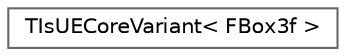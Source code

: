 digraph "Graphical Class Hierarchy"
{
 // INTERACTIVE_SVG=YES
 // LATEX_PDF_SIZE
  bgcolor="transparent";
  edge [fontname=Helvetica,fontsize=10,labelfontname=Helvetica,labelfontsize=10];
  node [fontname=Helvetica,fontsize=10,shape=box,height=0.2,width=0.4];
  rankdir="LR";
  Node0 [id="Node000000",label="TIsUECoreVariant\< FBox3f \>",height=0.2,width=0.4,color="grey40", fillcolor="white", style="filled",URL="$d6/d94/structTIsUECoreVariant_3_01FBox3f_01_4.html",tooltip=" "];
}

